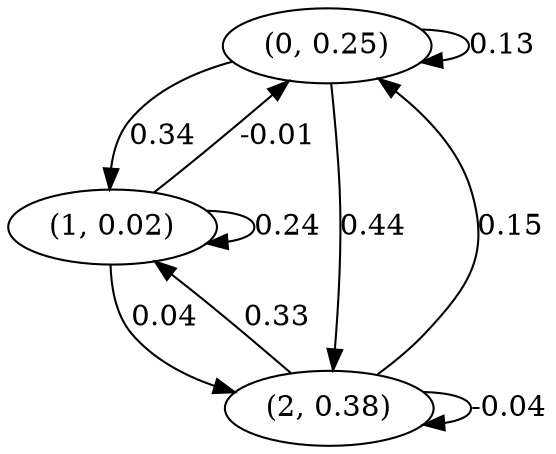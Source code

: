 digraph {
    0 [ label = "(0, 0.25)" ]
    1 [ label = "(1, 0.02)" ]
    2 [ label = "(2, 0.38)" ]
    0 -> 0 [ label = "0.13" ]
    1 -> 1 [ label = "0.24" ]
    2 -> 2 [ label = "-0.04" ]
    1 -> 0 [ label = "-0.01" ]
    2 -> 0 [ label = "0.15" ]
    0 -> 1 [ label = "0.34" ]
    2 -> 1 [ label = "0.33" ]
    0 -> 2 [ label = "0.44" ]
    1 -> 2 [ label = "0.04" ]
}

